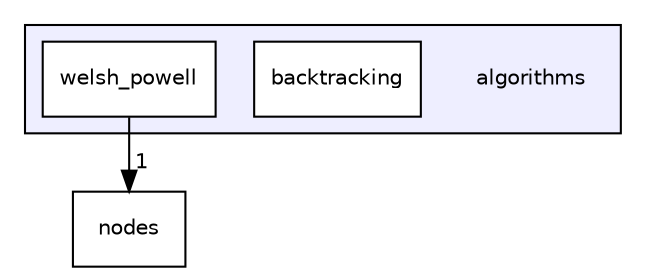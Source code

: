 digraph "algorithms" {
  compound=true
  node [ fontsize="10", fontname="Helvetica"];
  edge [ labelfontsize="10", labelfontname="Helvetica"];
  subgraph clusterdir_c0ce462e37efe0a8d60c01d75f78f8a0 {
    graph [ bgcolor="#eeeeff", pencolor="black", label="" URL="dir_c0ce462e37efe0a8d60c01d75f78f8a0.html"];
    dir_c0ce462e37efe0a8d60c01d75f78f8a0 [shape=plaintext label="algorithms"];
    dir_cfc0653f2c40d856f36ed9240505c013 [shape=box label="backtracking" color="black" fillcolor="white" style="filled" URL="dir_cfc0653f2c40d856f36ed9240505c013.html"];
    dir_c0cdf1932c6dda17d13088fcd11cba9b [shape=box label="welsh_powell" color="black" fillcolor="white" style="filled" URL="dir_c0cdf1932c6dda17d13088fcd11cba9b.html"];
  }
  dir_8637afc38b758fdb535647a385c49b5e [shape=box label="nodes" URL="dir_8637afc38b758fdb535647a385c49b5e.html"];
  dir_c0cdf1932c6dda17d13088fcd11cba9b->dir_8637afc38b758fdb535647a385c49b5e [headlabel="1", labeldistance=1.5 headhref="dir_000002_000004.html"];
}
